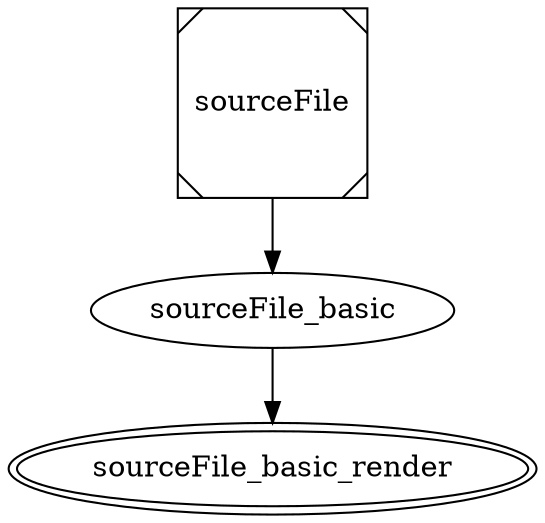digraph sourceFile {
	sourceFile->sourceFile_basic;
	sourceFile_basic->sourceFile_basic_render;
	sourceFile [ shape=Msquare ];
	sourceFile_basic [ peripheries=1 ];
	sourceFile_basic_render [ peripheries=2 ];

}

